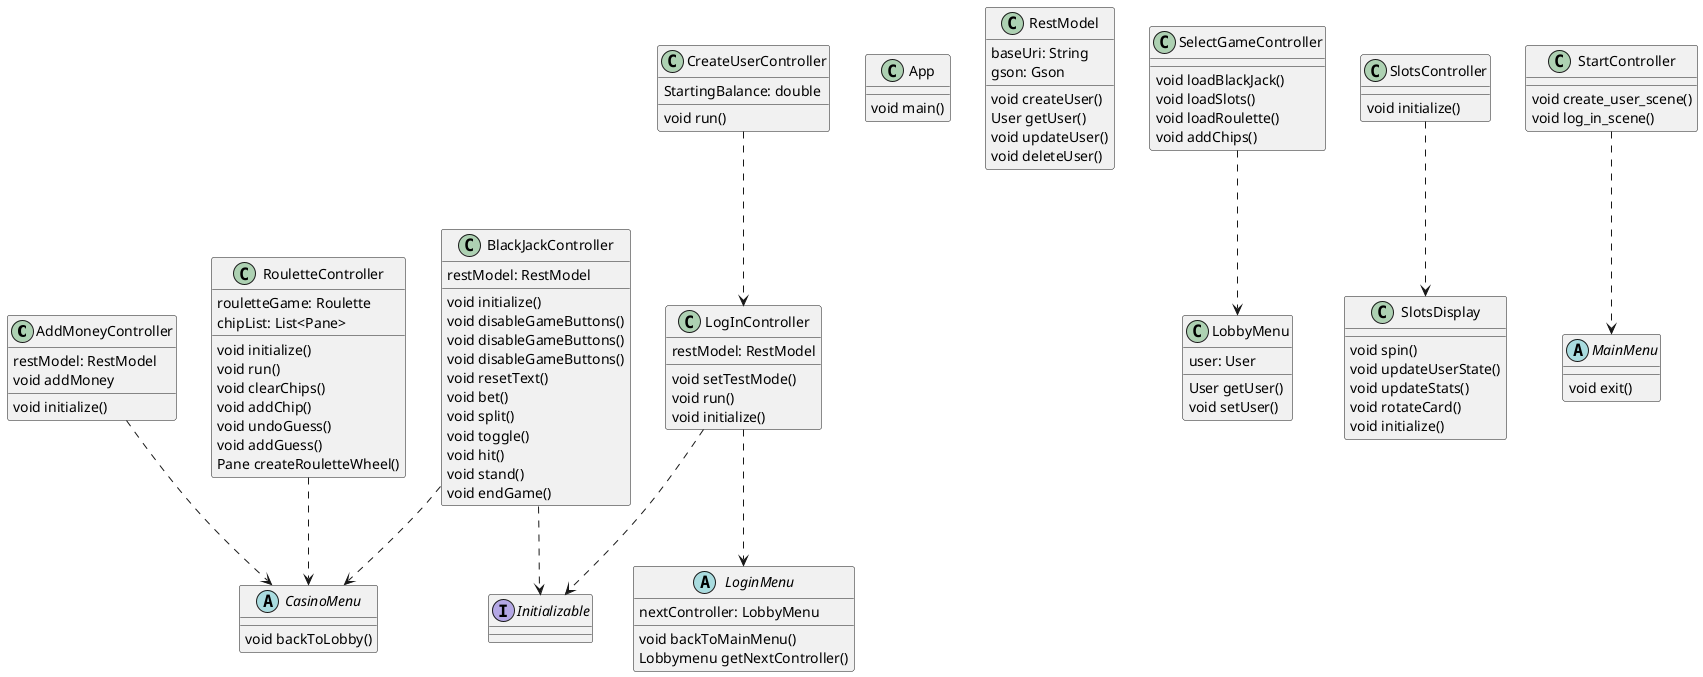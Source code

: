 @startuml

Class AddMoneyController {
    restModel: RestModel
    void initialize()
    void addMoney
}

Class App {
    void main()
}

Class BlackJackController {
    restModel: RestModel
    void initialize()
    void disableGameButtons()
    void disableGameButtons()
    void disableGameButtons()
    void resetText()
    void bet()
    void split()
    void toggle()
    void hit()
    void stand()
    void endGame()
}


Class CreateUserController {
    StartingBalance: double
    void run()
}

Class LogInController {
    restModel: RestModel
    void setTestMode()
    void run()
    void initialize()
}

Class RestModel {
    baseUri: String
    gson: Gson
    void createUser()
    User getUser()
    void updateUser()
    void deleteUser()
}

Class RouletteController {
    rouletteGame: Roulette
    chipList: List<Pane>
    void initialize()
    void run()
    void clearChips()
    void addChip()
    void undoGuess()
    void addGuess()
    Pane createRouletteWheel()
    
}

Class SelectGameController {
    void loadBlackJack()
    void loadSlots()
    void loadRoulette()
    void addChips()
}

Class SlotsController {
    void initialize()
}

Class SlotsDisplay {
    void spin()
    void updateUserState()
    void updateStats()
    void rotateCard()
    void initialize()
}

Class StartController {
    void create_user_scene()
    void log_in_scene()
}

abstract CasinoMenu{
    void backToLobby()
}

Class LobbyMenu{
    user: User
    User getUser()
    void setUser()
}

abstract LoginMenu{
    nextController: LobbyMenu
    void backToMainMenu()
    Lobbymenu getNextController()
    
}

abstract MainMenu{
    void exit()
}

Interface Initializable{
}

AddMoneyController ..> CasinoMenu
BlackJackController ..> CasinoMenu 
BlackJackController ..> Initializable 
CreateUserController ..> LogInController
LogInController ..> LoginMenu
LogInController ..> Initializable
RouletteController ..> CasinoMenu
SelectGameController ..> LobbyMenu
SlotsController ..> SlotsDisplay
StartController ..> MainMenu




@enduml
